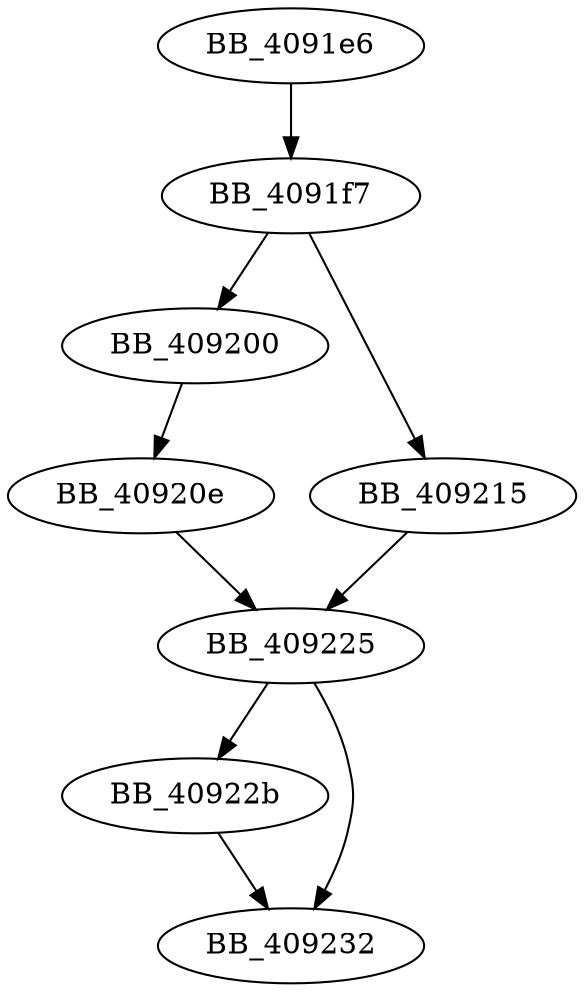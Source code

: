 DiGraph __isdigit_l{
BB_4091e6->BB_4091f7
BB_4091f7->BB_409200
BB_4091f7->BB_409215
BB_409200->BB_40920e
BB_40920e->BB_409225
BB_409215->BB_409225
BB_409225->BB_40922b
BB_409225->BB_409232
BB_40922b->BB_409232
}

